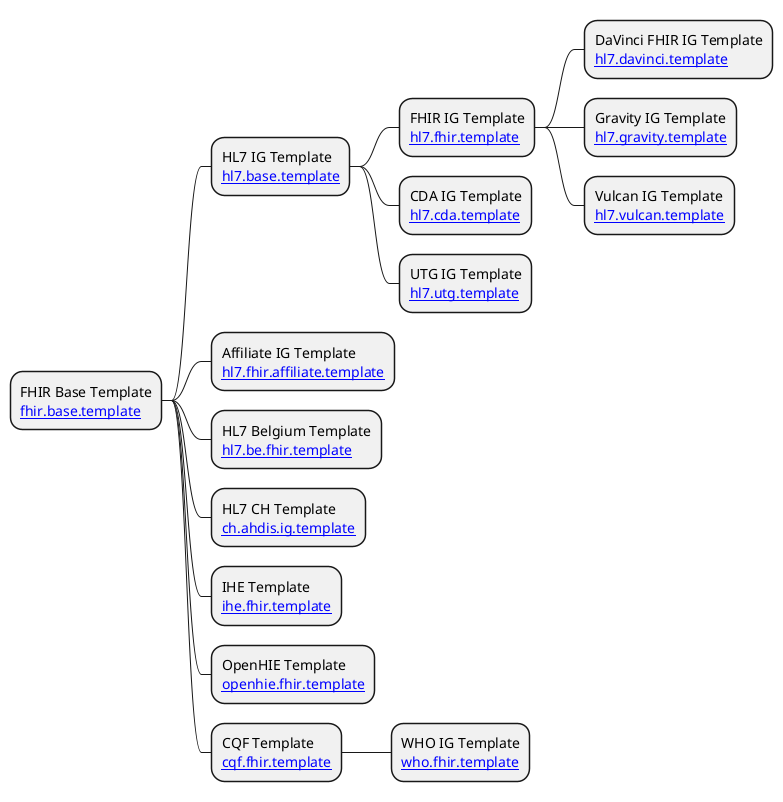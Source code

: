 @startmindmap
* FHIR Base Template\n[[https://github.com/HL7/ig-template-base{https://github.com/HL7/ig-template-base} fhir.base.template]]
** HL7 IG Template\n[[https://github.com/HL7/ig-template-hl7{https://github.com/HL7/ig-template-hl7} hl7.base.template]]
*** FHIR IG Template\n[[https://github.com/HL7/ig-template-fhir{https://github.com/HL7/ig-template-fhir} hl7.fhir.template]]
**** DaVinci FHIR IG Template\n[[https://github.com/HL7/ig-template-davinci{https://github.com/HL7/ig-template-davinci} hl7.davinci.template]]
**** Gravity IG Template\n[[https://github.com/HL7/ig-template-gravity{https://github.com/HL7/ig-template-gravity} hl7.gravity.template]]
**** Vulcan IG Template\n[[https://github.com/HL7/ig-template-vulcan{https://github.com/HL7/ig-template-vulcan} hl7.vulcan.template]]
*** CDA IG Template\n[[https://github.com/HL7/ig-template-cda{https://github.com/HL7/ig-template-cda} hl7.cda.template]]
*** UTG IG Template\n[[https://github.com/HL7/ig-template-utg{https://github.com/HL7/ig-template-utg} hl7.utg.template]]
** Affiliate IG Template\n[[https://github.com/HL7/ig-template-affiliate{https://github.com/HL7/ig-template-affiliate} hl7.fhir.affiliate.template]]

** HL7 Belgium Template\n[[https://github.com/hl7-be/hl7.be.fhir.template{https://github.com/hl7-be/hl7.be.fhir.template} hl7.be.fhir.template]]
** HL7 CH Template\n[[https://github.com/ahdis/ig-template{https://github.com/ahdis/ig-template} ch.ahdis.ig.template]]
** IHE Template\n[[https://github.com/IHE/ihe-ig-template{https://github.com/IHE/ihe-ig-template} ihe.fhir.template]]
** OpenHIE Template\n[[https://github.com/openhie/openhie-ig-template{https://github.com/openhie/openhie-ig-template} openhie.fhir.template]]
** CQF Template\n[[https://github.com/cqframework/cqf-ig-template{https://github.com/cqframework/cqf-ig-template} cqf.fhir.template]]
*** WHO IG Template\n[[https://github.com/WorldHealthOrganization/smart-ig{https://github.com/WorldHealthOrganization/smart-ig} who.fhir.template]]
@endmindmap 
